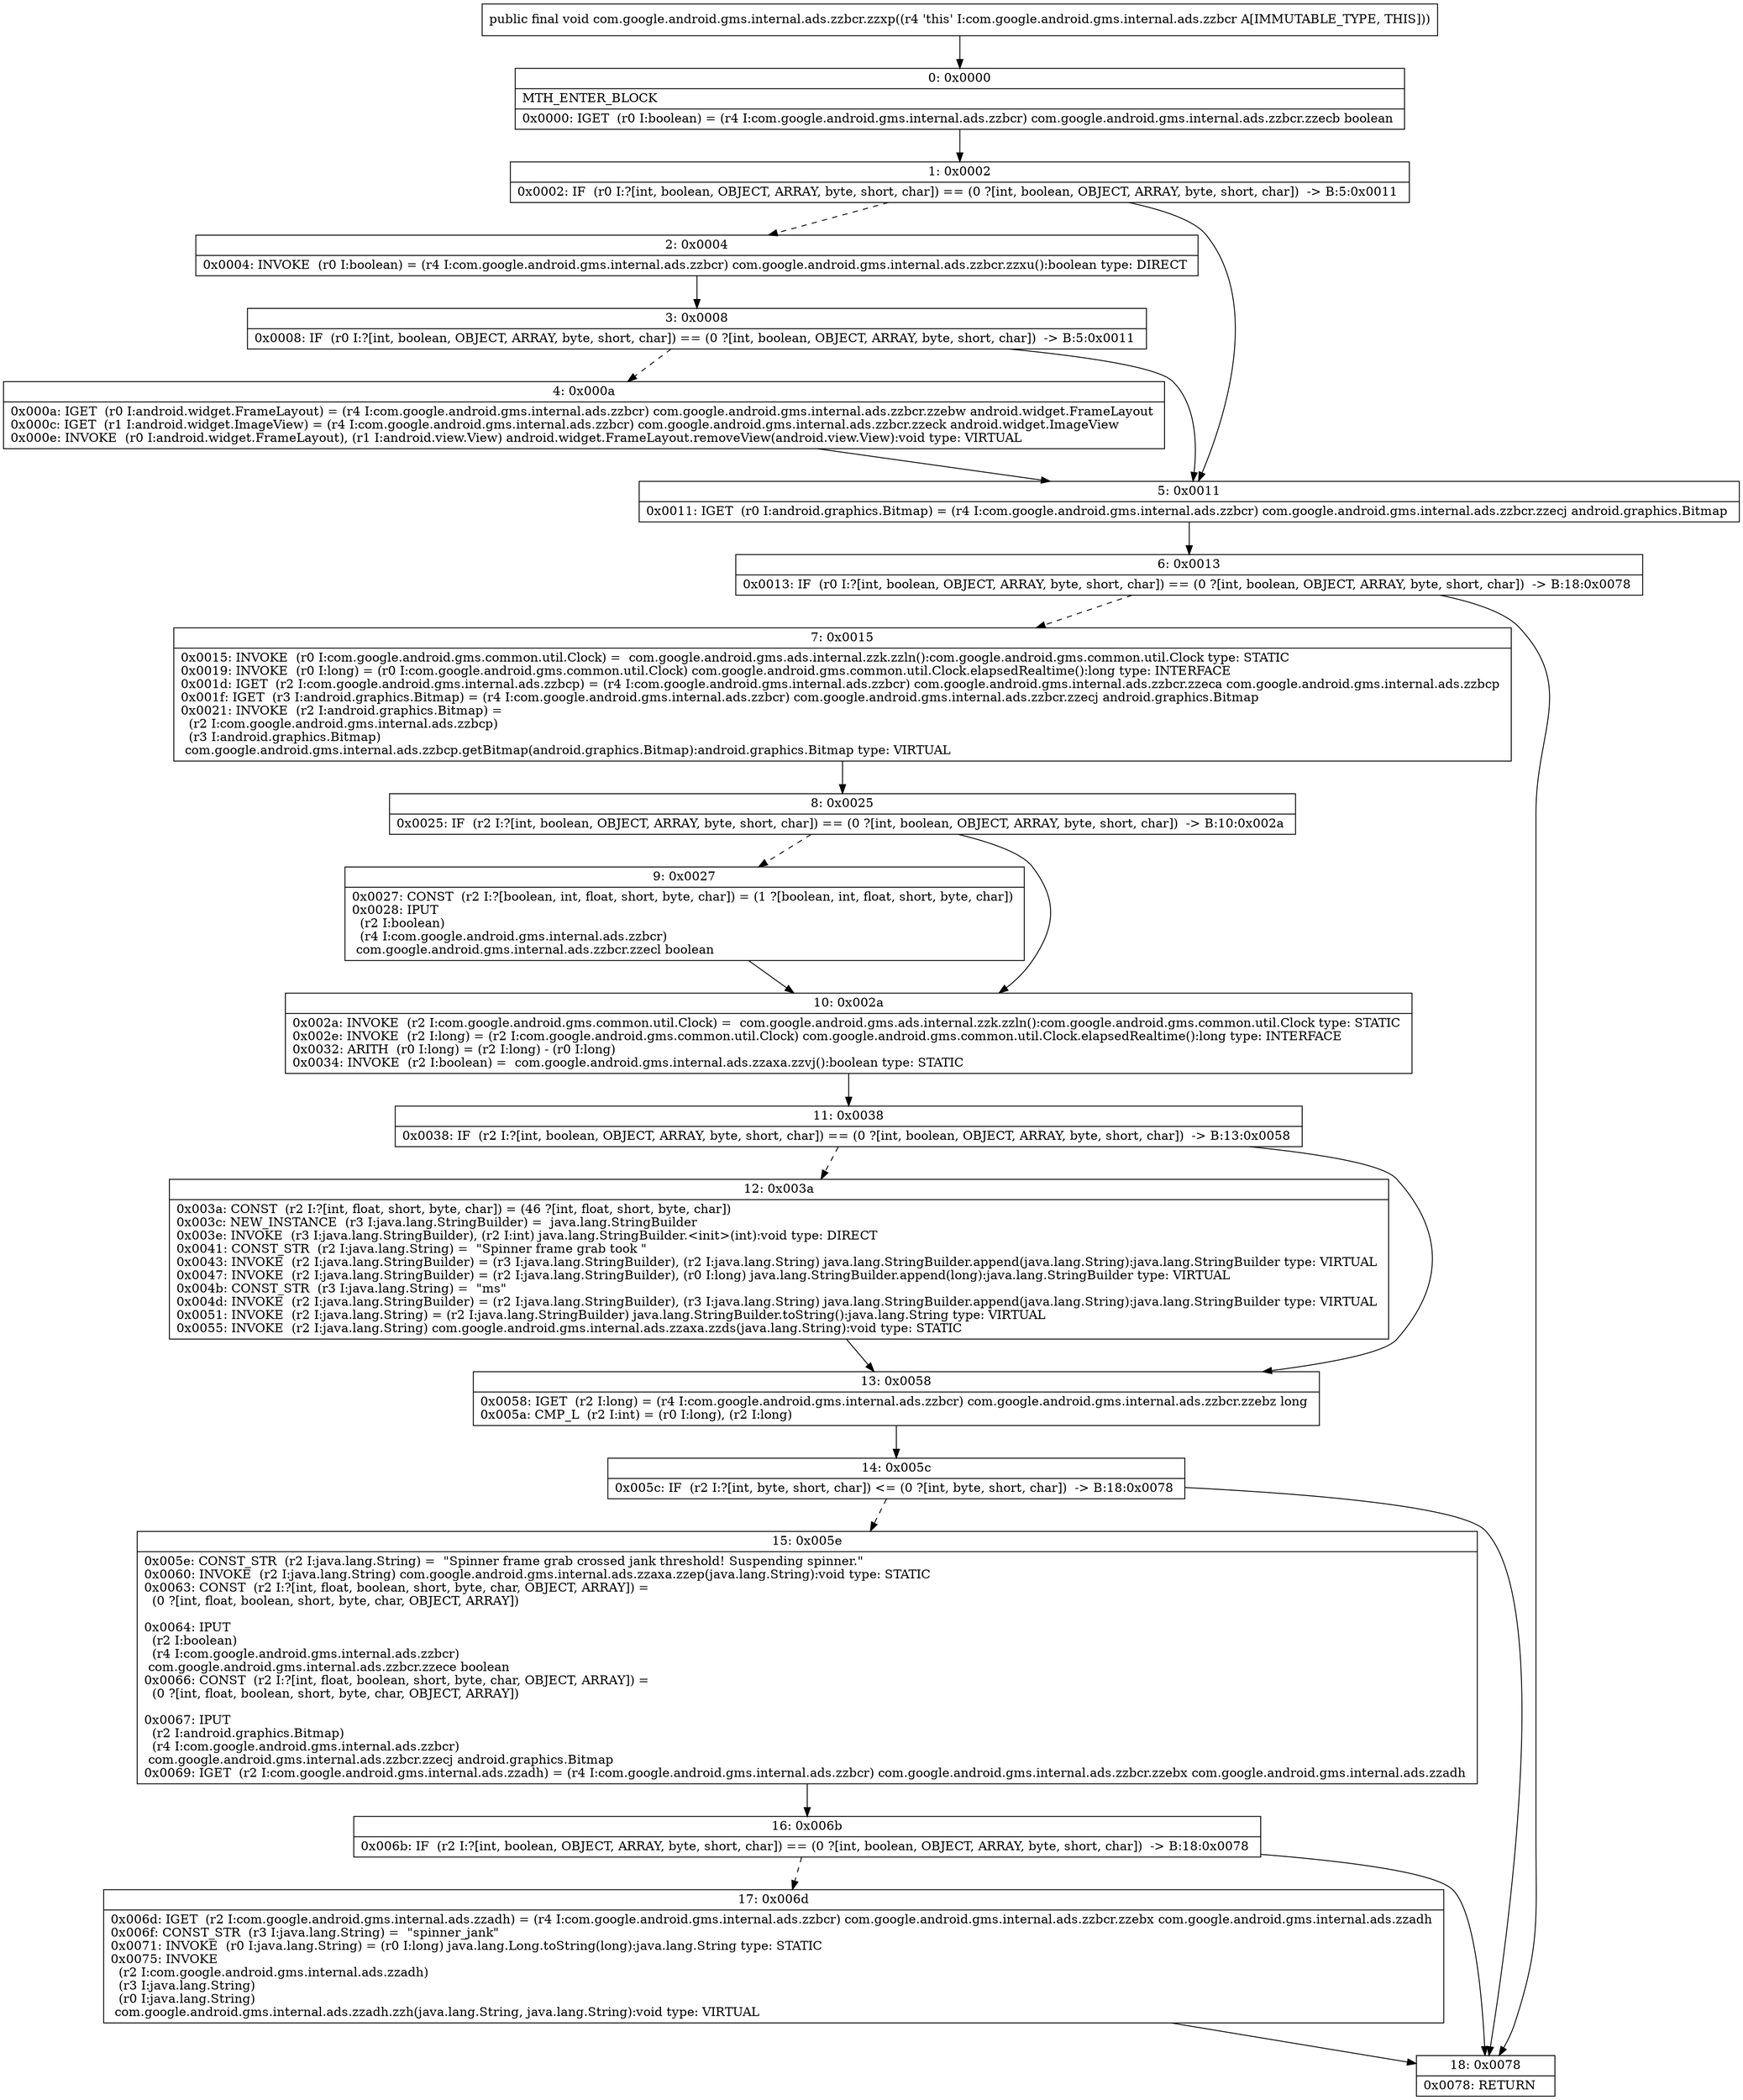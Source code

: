 digraph "CFG forcom.google.android.gms.internal.ads.zzbcr.zzxp()V" {
Node_0 [shape=record,label="{0\:\ 0x0000|MTH_ENTER_BLOCK\l|0x0000: IGET  (r0 I:boolean) = (r4 I:com.google.android.gms.internal.ads.zzbcr) com.google.android.gms.internal.ads.zzbcr.zzecb boolean \l}"];
Node_1 [shape=record,label="{1\:\ 0x0002|0x0002: IF  (r0 I:?[int, boolean, OBJECT, ARRAY, byte, short, char]) == (0 ?[int, boolean, OBJECT, ARRAY, byte, short, char])  \-\> B:5:0x0011 \l}"];
Node_2 [shape=record,label="{2\:\ 0x0004|0x0004: INVOKE  (r0 I:boolean) = (r4 I:com.google.android.gms.internal.ads.zzbcr) com.google.android.gms.internal.ads.zzbcr.zzxu():boolean type: DIRECT \l}"];
Node_3 [shape=record,label="{3\:\ 0x0008|0x0008: IF  (r0 I:?[int, boolean, OBJECT, ARRAY, byte, short, char]) == (0 ?[int, boolean, OBJECT, ARRAY, byte, short, char])  \-\> B:5:0x0011 \l}"];
Node_4 [shape=record,label="{4\:\ 0x000a|0x000a: IGET  (r0 I:android.widget.FrameLayout) = (r4 I:com.google.android.gms.internal.ads.zzbcr) com.google.android.gms.internal.ads.zzbcr.zzebw android.widget.FrameLayout \l0x000c: IGET  (r1 I:android.widget.ImageView) = (r4 I:com.google.android.gms.internal.ads.zzbcr) com.google.android.gms.internal.ads.zzbcr.zzeck android.widget.ImageView \l0x000e: INVOKE  (r0 I:android.widget.FrameLayout), (r1 I:android.view.View) android.widget.FrameLayout.removeView(android.view.View):void type: VIRTUAL \l}"];
Node_5 [shape=record,label="{5\:\ 0x0011|0x0011: IGET  (r0 I:android.graphics.Bitmap) = (r4 I:com.google.android.gms.internal.ads.zzbcr) com.google.android.gms.internal.ads.zzbcr.zzecj android.graphics.Bitmap \l}"];
Node_6 [shape=record,label="{6\:\ 0x0013|0x0013: IF  (r0 I:?[int, boolean, OBJECT, ARRAY, byte, short, char]) == (0 ?[int, boolean, OBJECT, ARRAY, byte, short, char])  \-\> B:18:0x0078 \l}"];
Node_7 [shape=record,label="{7\:\ 0x0015|0x0015: INVOKE  (r0 I:com.google.android.gms.common.util.Clock) =  com.google.android.gms.ads.internal.zzk.zzln():com.google.android.gms.common.util.Clock type: STATIC \l0x0019: INVOKE  (r0 I:long) = (r0 I:com.google.android.gms.common.util.Clock) com.google.android.gms.common.util.Clock.elapsedRealtime():long type: INTERFACE \l0x001d: IGET  (r2 I:com.google.android.gms.internal.ads.zzbcp) = (r4 I:com.google.android.gms.internal.ads.zzbcr) com.google.android.gms.internal.ads.zzbcr.zzeca com.google.android.gms.internal.ads.zzbcp \l0x001f: IGET  (r3 I:android.graphics.Bitmap) = (r4 I:com.google.android.gms.internal.ads.zzbcr) com.google.android.gms.internal.ads.zzbcr.zzecj android.graphics.Bitmap \l0x0021: INVOKE  (r2 I:android.graphics.Bitmap) = \l  (r2 I:com.google.android.gms.internal.ads.zzbcp)\l  (r3 I:android.graphics.Bitmap)\l com.google.android.gms.internal.ads.zzbcp.getBitmap(android.graphics.Bitmap):android.graphics.Bitmap type: VIRTUAL \l}"];
Node_8 [shape=record,label="{8\:\ 0x0025|0x0025: IF  (r2 I:?[int, boolean, OBJECT, ARRAY, byte, short, char]) == (0 ?[int, boolean, OBJECT, ARRAY, byte, short, char])  \-\> B:10:0x002a \l}"];
Node_9 [shape=record,label="{9\:\ 0x0027|0x0027: CONST  (r2 I:?[boolean, int, float, short, byte, char]) = (1 ?[boolean, int, float, short, byte, char]) \l0x0028: IPUT  \l  (r2 I:boolean)\l  (r4 I:com.google.android.gms.internal.ads.zzbcr)\l com.google.android.gms.internal.ads.zzbcr.zzecl boolean \l}"];
Node_10 [shape=record,label="{10\:\ 0x002a|0x002a: INVOKE  (r2 I:com.google.android.gms.common.util.Clock) =  com.google.android.gms.ads.internal.zzk.zzln():com.google.android.gms.common.util.Clock type: STATIC \l0x002e: INVOKE  (r2 I:long) = (r2 I:com.google.android.gms.common.util.Clock) com.google.android.gms.common.util.Clock.elapsedRealtime():long type: INTERFACE \l0x0032: ARITH  (r0 I:long) = (r2 I:long) \- (r0 I:long) \l0x0034: INVOKE  (r2 I:boolean) =  com.google.android.gms.internal.ads.zzaxa.zzvj():boolean type: STATIC \l}"];
Node_11 [shape=record,label="{11\:\ 0x0038|0x0038: IF  (r2 I:?[int, boolean, OBJECT, ARRAY, byte, short, char]) == (0 ?[int, boolean, OBJECT, ARRAY, byte, short, char])  \-\> B:13:0x0058 \l}"];
Node_12 [shape=record,label="{12\:\ 0x003a|0x003a: CONST  (r2 I:?[int, float, short, byte, char]) = (46 ?[int, float, short, byte, char]) \l0x003c: NEW_INSTANCE  (r3 I:java.lang.StringBuilder) =  java.lang.StringBuilder \l0x003e: INVOKE  (r3 I:java.lang.StringBuilder), (r2 I:int) java.lang.StringBuilder.\<init\>(int):void type: DIRECT \l0x0041: CONST_STR  (r2 I:java.lang.String) =  \"Spinner frame grab took \" \l0x0043: INVOKE  (r2 I:java.lang.StringBuilder) = (r3 I:java.lang.StringBuilder), (r2 I:java.lang.String) java.lang.StringBuilder.append(java.lang.String):java.lang.StringBuilder type: VIRTUAL \l0x0047: INVOKE  (r2 I:java.lang.StringBuilder) = (r2 I:java.lang.StringBuilder), (r0 I:long) java.lang.StringBuilder.append(long):java.lang.StringBuilder type: VIRTUAL \l0x004b: CONST_STR  (r3 I:java.lang.String) =  \"ms\" \l0x004d: INVOKE  (r2 I:java.lang.StringBuilder) = (r2 I:java.lang.StringBuilder), (r3 I:java.lang.String) java.lang.StringBuilder.append(java.lang.String):java.lang.StringBuilder type: VIRTUAL \l0x0051: INVOKE  (r2 I:java.lang.String) = (r2 I:java.lang.StringBuilder) java.lang.StringBuilder.toString():java.lang.String type: VIRTUAL \l0x0055: INVOKE  (r2 I:java.lang.String) com.google.android.gms.internal.ads.zzaxa.zzds(java.lang.String):void type: STATIC \l}"];
Node_13 [shape=record,label="{13\:\ 0x0058|0x0058: IGET  (r2 I:long) = (r4 I:com.google.android.gms.internal.ads.zzbcr) com.google.android.gms.internal.ads.zzbcr.zzebz long \l0x005a: CMP_L  (r2 I:int) = (r0 I:long), (r2 I:long) \l}"];
Node_14 [shape=record,label="{14\:\ 0x005c|0x005c: IF  (r2 I:?[int, byte, short, char]) \<= (0 ?[int, byte, short, char])  \-\> B:18:0x0078 \l}"];
Node_15 [shape=record,label="{15\:\ 0x005e|0x005e: CONST_STR  (r2 I:java.lang.String) =  \"Spinner frame grab crossed jank threshold! Suspending spinner.\" \l0x0060: INVOKE  (r2 I:java.lang.String) com.google.android.gms.internal.ads.zzaxa.zzep(java.lang.String):void type: STATIC \l0x0063: CONST  (r2 I:?[int, float, boolean, short, byte, char, OBJECT, ARRAY]) = \l  (0 ?[int, float, boolean, short, byte, char, OBJECT, ARRAY])\l \l0x0064: IPUT  \l  (r2 I:boolean)\l  (r4 I:com.google.android.gms.internal.ads.zzbcr)\l com.google.android.gms.internal.ads.zzbcr.zzece boolean \l0x0066: CONST  (r2 I:?[int, float, boolean, short, byte, char, OBJECT, ARRAY]) = \l  (0 ?[int, float, boolean, short, byte, char, OBJECT, ARRAY])\l \l0x0067: IPUT  \l  (r2 I:android.graphics.Bitmap)\l  (r4 I:com.google.android.gms.internal.ads.zzbcr)\l com.google.android.gms.internal.ads.zzbcr.zzecj android.graphics.Bitmap \l0x0069: IGET  (r2 I:com.google.android.gms.internal.ads.zzadh) = (r4 I:com.google.android.gms.internal.ads.zzbcr) com.google.android.gms.internal.ads.zzbcr.zzebx com.google.android.gms.internal.ads.zzadh \l}"];
Node_16 [shape=record,label="{16\:\ 0x006b|0x006b: IF  (r2 I:?[int, boolean, OBJECT, ARRAY, byte, short, char]) == (0 ?[int, boolean, OBJECT, ARRAY, byte, short, char])  \-\> B:18:0x0078 \l}"];
Node_17 [shape=record,label="{17\:\ 0x006d|0x006d: IGET  (r2 I:com.google.android.gms.internal.ads.zzadh) = (r4 I:com.google.android.gms.internal.ads.zzbcr) com.google.android.gms.internal.ads.zzbcr.zzebx com.google.android.gms.internal.ads.zzadh \l0x006f: CONST_STR  (r3 I:java.lang.String) =  \"spinner_jank\" \l0x0071: INVOKE  (r0 I:java.lang.String) = (r0 I:long) java.lang.Long.toString(long):java.lang.String type: STATIC \l0x0075: INVOKE  \l  (r2 I:com.google.android.gms.internal.ads.zzadh)\l  (r3 I:java.lang.String)\l  (r0 I:java.lang.String)\l com.google.android.gms.internal.ads.zzadh.zzh(java.lang.String, java.lang.String):void type: VIRTUAL \l}"];
Node_18 [shape=record,label="{18\:\ 0x0078|0x0078: RETURN   \l}"];
MethodNode[shape=record,label="{public final void com.google.android.gms.internal.ads.zzbcr.zzxp((r4 'this' I:com.google.android.gms.internal.ads.zzbcr A[IMMUTABLE_TYPE, THIS])) }"];
MethodNode -> Node_0;
Node_0 -> Node_1;
Node_1 -> Node_2[style=dashed];
Node_1 -> Node_5;
Node_2 -> Node_3;
Node_3 -> Node_4[style=dashed];
Node_3 -> Node_5;
Node_4 -> Node_5;
Node_5 -> Node_6;
Node_6 -> Node_7[style=dashed];
Node_6 -> Node_18;
Node_7 -> Node_8;
Node_8 -> Node_9[style=dashed];
Node_8 -> Node_10;
Node_9 -> Node_10;
Node_10 -> Node_11;
Node_11 -> Node_12[style=dashed];
Node_11 -> Node_13;
Node_12 -> Node_13;
Node_13 -> Node_14;
Node_14 -> Node_15[style=dashed];
Node_14 -> Node_18;
Node_15 -> Node_16;
Node_16 -> Node_17[style=dashed];
Node_16 -> Node_18;
Node_17 -> Node_18;
}

